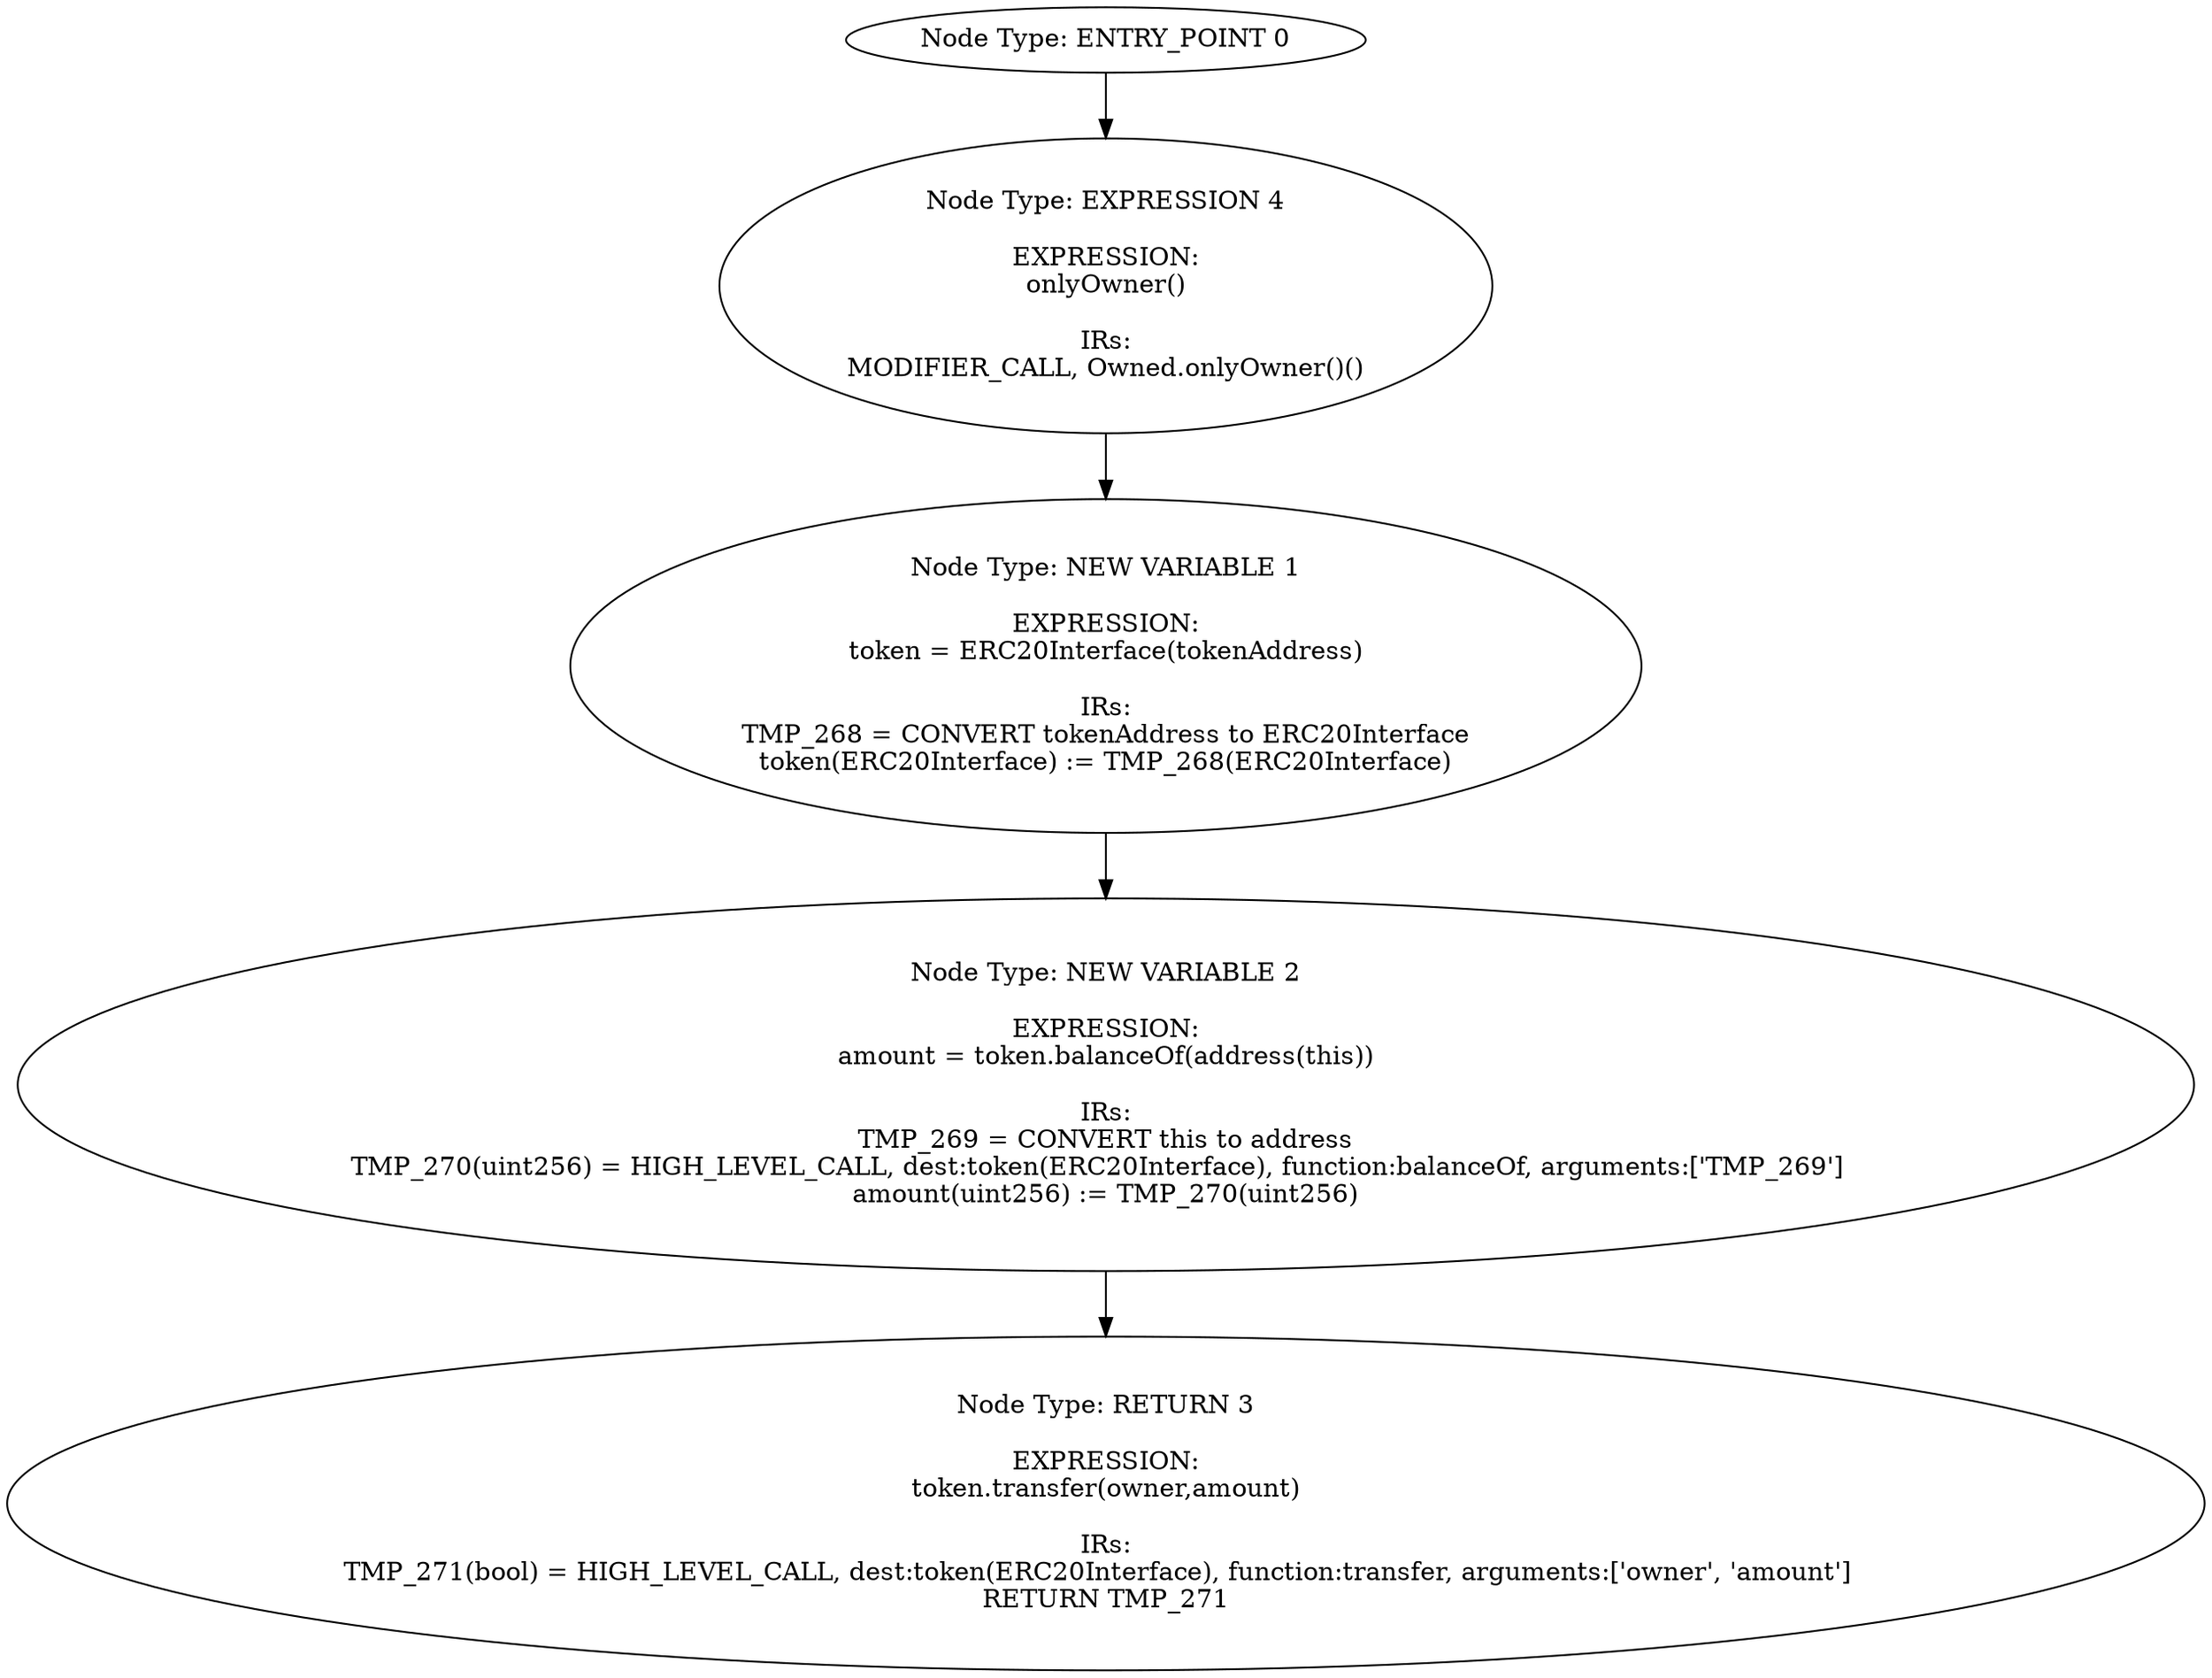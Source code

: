 digraph{
0[label="Node Type: ENTRY_POINT 0
"];
0->4;
1[label="Node Type: NEW VARIABLE 1

EXPRESSION:
token = ERC20Interface(tokenAddress)

IRs:
TMP_268 = CONVERT tokenAddress to ERC20Interface
token(ERC20Interface) := TMP_268(ERC20Interface)"];
1->2;
2[label="Node Type: NEW VARIABLE 2

EXPRESSION:
amount = token.balanceOf(address(this))

IRs:
TMP_269 = CONVERT this to address
TMP_270(uint256) = HIGH_LEVEL_CALL, dest:token(ERC20Interface), function:balanceOf, arguments:['TMP_269']  
amount(uint256) := TMP_270(uint256)"];
2->3;
3[label="Node Type: RETURN 3

EXPRESSION:
token.transfer(owner,amount)

IRs:
TMP_271(bool) = HIGH_LEVEL_CALL, dest:token(ERC20Interface), function:transfer, arguments:['owner', 'amount']  
RETURN TMP_271"];
4[label="Node Type: EXPRESSION 4

EXPRESSION:
onlyOwner()

IRs:
MODIFIER_CALL, Owned.onlyOwner()()"];
4->1;
}

